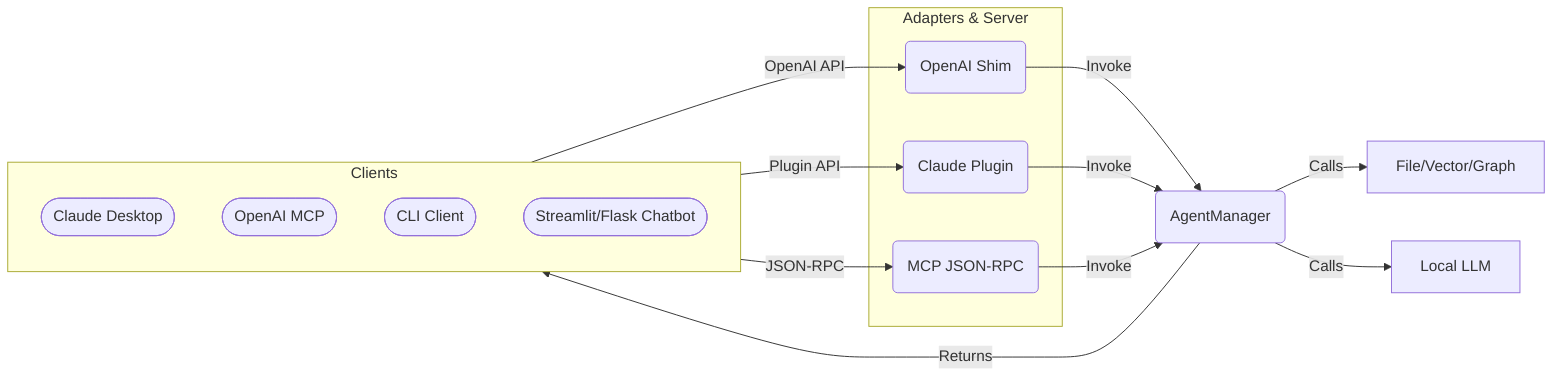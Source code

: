 flowchart LR
  subgraph Clients
    Claude([Claude Desktop])
    OpenAI([OpenAI MCP])
    CLI([CLI Client])
    Chatbot([Streamlit/Flask Chatbot])
  end
  subgraph Adapters & Server
    OA(OpenAI Shim)
    CP(Claude Plugin)
    MCP(MCP JSON-RPC)
  end
  Clients -->|OpenAI API| OA
  Clients -->|Plugin API| CP
  Clients -->|JSON-RPC| MCP
  OA & CP & MCP -->|Invoke| Manager(AgentManager)
  Manager -->|Calls| ToolHandlers[File/Vector/Graph]
  Manager -->|Calls| Ollama[Local LLM]
  Manager -->|Returns| Clients